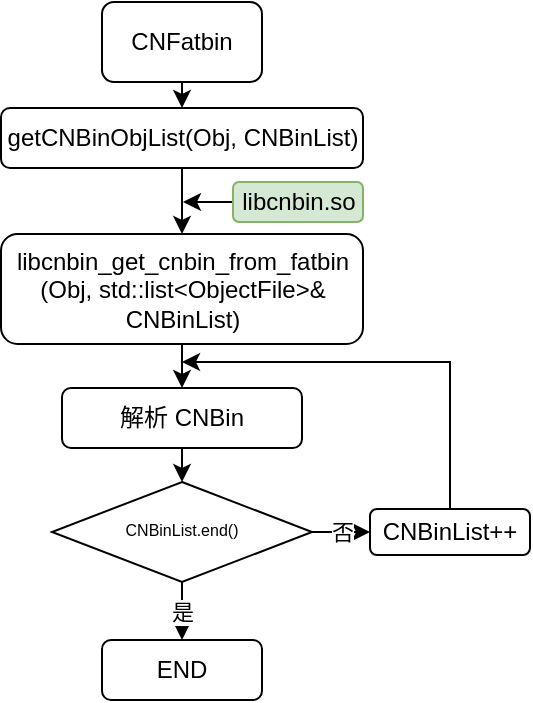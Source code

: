 <mxfile version="21.1.5" type="github">
  <diagram id="C5RBs43oDa-KdzZeNtuy" name="Page-1">
    <mxGraphModel dx="778" dy="443" grid="1" gridSize="10" guides="1" tooltips="1" connect="1" arrows="1" fold="1" page="1" pageScale="1" pageWidth="827" pageHeight="1169" math="0" shadow="0">
      <root>
        <mxCell id="WIyWlLk6GJQsqaUBKTNV-0" />
        <mxCell id="WIyWlLk6GJQsqaUBKTNV-1" parent="WIyWlLk6GJQsqaUBKTNV-0" />
        <mxCell id="qacluNLZtoz8h89RVZuf-25" style="edgeStyle=orthogonalEdgeStyle;rounded=0;orthogonalLoop=1;jettySize=auto;html=1;exitX=0.5;exitY=1;exitDx=0;exitDy=0;entryX=0.5;entryY=0;entryDx=0;entryDy=0;" edge="1" parent="WIyWlLk6GJQsqaUBKTNV-1" source="qacluNLZtoz8h89RVZuf-1" target="qacluNLZtoz8h89RVZuf-11">
          <mxGeometry relative="1" as="geometry" />
        </mxCell>
        <mxCell id="qacluNLZtoz8h89RVZuf-1" value="CNFatbin" style="rounded=1;whiteSpace=wrap;html=1;fontSize=12;glass=0;strokeWidth=1;shadow=0;" vertex="1" parent="WIyWlLk6GJQsqaUBKTNV-1">
          <mxGeometry x="200" y="290" width="80" height="40" as="geometry" />
        </mxCell>
        <mxCell id="qacluNLZtoz8h89RVZuf-32" style="edgeStyle=orthogonalEdgeStyle;rounded=0;orthogonalLoop=1;jettySize=auto;html=1;exitX=0.5;exitY=1;exitDx=0;exitDy=0;entryX=0.5;entryY=0;entryDx=0;entryDy=0;" edge="1" parent="WIyWlLk6GJQsqaUBKTNV-1" source="qacluNLZtoz8h89RVZuf-8" target="qacluNLZtoz8h89RVZuf-20">
          <mxGeometry relative="1" as="geometry" />
        </mxCell>
        <mxCell id="qacluNLZtoz8h89RVZuf-8" value="解析 CNBin" style="rounded=1;whiteSpace=wrap;html=1;fontSize=12;glass=0;strokeWidth=1;shadow=0;" vertex="1" parent="WIyWlLk6GJQsqaUBKTNV-1">
          <mxGeometry x="180" y="483" width="120" height="30" as="geometry" />
        </mxCell>
        <mxCell id="qacluNLZtoz8h89RVZuf-19" value="是" style="edgeStyle=orthogonalEdgeStyle;rounded=0;orthogonalLoop=1;jettySize=auto;html=1;exitX=0.5;exitY=1;exitDx=0;exitDy=0;entryX=0.5;entryY=0;entryDx=0;entryDy=0;" edge="1" parent="WIyWlLk6GJQsqaUBKTNV-1" source="qacluNLZtoz8h89RVZuf-20" target="qacluNLZtoz8h89RVZuf-23">
          <mxGeometry relative="1" as="geometry" />
        </mxCell>
        <mxCell id="qacluNLZtoz8h89RVZuf-33" value="否" style="edgeStyle=orthogonalEdgeStyle;rounded=0;orthogonalLoop=1;jettySize=auto;html=1;exitX=1;exitY=0.5;exitDx=0;exitDy=0;entryX=0;entryY=0.5;entryDx=0;entryDy=0;" edge="1" parent="WIyWlLk6GJQsqaUBKTNV-1" source="qacluNLZtoz8h89RVZuf-20" target="qacluNLZtoz8h89RVZuf-22">
          <mxGeometry relative="1" as="geometry" />
        </mxCell>
        <mxCell id="qacluNLZtoz8h89RVZuf-20" value="&lt;font style=&quot;font-size: 8px;&quot;&gt;CNBinList.end()&lt;/font&gt;" style="rhombus;whiteSpace=wrap;html=1;shadow=0;fontFamily=Helvetica;fontSize=12;align=center;strokeWidth=1;spacing=6;spacingTop=-4;" vertex="1" parent="WIyWlLk6GJQsqaUBKTNV-1">
          <mxGeometry x="175" y="530" width="130" height="50" as="geometry" />
        </mxCell>
        <mxCell id="qacluNLZtoz8h89RVZuf-34" style="edgeStyle=orthogonalEdgeStyle;rounded=0;orthogonalLoop=1;jettySize=auto;html=1;exitX=0.5;exitY=0;exitDx=0;exitDy=0;" edge="1" parent="WIyWlLk6GJQsqaUBKTNV-1" source="qacluNLZtoz8h89RVZuf-22">
          <mxGeometry relative="1" as="geometry">
            <mxPoint x="240" y="470" as="targetPoint" />
            <Array as="points">
              <mxPoint x="374" y="470" />
            </Array>
          </mxGeometry>
        </mxCell>
        <mxCell id="qacluNLZtoz8h89RVZuf-22" value="CNBinList++" style="rounded=1;whiteSpace=wrap;html=1;fontSize=12;glass=0;strokeWidth=1;shadow=0;" vertex="1" parent="WIyWlLk6GJQsqaUBKTNV-1">
          <mxGeometry x="334" y="543.5" width="80" height="23" as="geometry" />
        </mxCell>
        <mxCell id="qacluNLZtoz8h89RVZuf-23" value="END" style="rounded=1;whiteSpace=wrap;html=1;fontSize=12;glass=0;strokeWidth=1;shadow=0;" vertex="1" parent="WIyWlLk6GJQsqaUBKTNV-1">
          <mxGeometry x="200" y="609" width="80" height="30" as="geometry" />
        </mxCell>
        <mxCell id="qacluNLZtoz8h89RVZuf-11" value="getCNBinObjList(Obj, CNBinList)" style="rounded=1;whiteSpace=wrap;html=1;fontSize=12;glass=0;strokeWidth=1;shadow=0;container=0;" vertex="1" parent="WIyWlLk6GJQsqaUBKTNV-1">
          <mxGeometry x="149.5" y="343" width="181" height="30" as="geometry" />
        </mxCell>
        <mxCell id="qacluNLZtoz8h89RVZuf-26" style="edgeStyle=orthogonalEdgeStyle;rounded=0;orthogonalLoop=1;jettySize=auto;html=1;exitX=0.5;exitY=1;exitDx=0;exitDy=0;entryX=0.5;entryY=0;entryDx=0;entryDy=0;" edge="1" parent="WIyWlLk6GJQsqaUBKTNV-1" source="qacluNLZtoz8h89RVZuf-12" target="qacluNLZtoz8h89RVZuf-8">
          <mxGeometry relative="1" as="geometry" />
        </mxCell>
        <mxCell id="qacluNLZtoz8h89RVZuf-12" value="libcnbin_get_cnbin_from_fatbin&lt;br&gt;(Obj, std::list&amp;lt;ObjectFile&amp;gt;&amp;amp; CNBinList)" style="rounded=1;whiteSpace=wrap;html=1;fontSize=12;glass=0;strokeWidth=1;shadow=0;container=0;" vertex="1" parent="WIyWlLk6GJQsqaUBKTNV-1">
          <mxGeometry x="149.5" y="406" width="181" height="55" as="geometry" />
        </mxCell>
        <mxCell id="qacluNLZtoz8h89RVZuf-13" style="edgeStyle=orthogonalEdgeStyle;rounded=0;orthogonalLoop=1;jettySize=auto;html=1;exitX=0.5;exitY=1;exitDx=0;exitDy=0;entryX=0.5;entryY=0;entryDx=0;entryDy=0;" edge="1" parent="WIyWlLk6GJQsqaUBKTNV-1" source="qacluNLZtoz8h89RVZuf-11" target="qacluNLZtoz8h89RVZuf-12">
          <mxGeometry relative="1" as="geometry" />
        </mxCell>
        <mxCell id="qacluNLZtoz8h89RVZuf-14" style="edgeStyle=orthogonalEdgeStyle;rounded=0;orthogonalLoop=1;jettySize=auto;html=1;" edge="1" parent="WIyWlLk6GJQsqaUBKTNV-1" source="qacluNLZtoz8h89RVZuf-15">
          <mxGeometry relative="1" as="geometry">
            <mxPoint x="240.5" y="390" as="targetPoint" />
          </mxGeometry>
        </mxCell>
        <mxCell id="qacluNLZtoz8h89RVZuf-15" value="libcnbin.so" style="rounded=1;whiteSpace=wrap;html=1;fontSize=12;glass=0;strokeWidth=1;shadow=0;fillColor=#d5e8d4;strokeColor=#82b366;container=0;" vertex="1" parent="WIyWlLk6GJQsqaUBKTNV-1">
          <mxGeometry x="265.5" y="380" width="65" height="20" as="geometry" />
        </mxCell>
      </root>
    </mxGraphModel>
  </diagram>
</mxfile>
